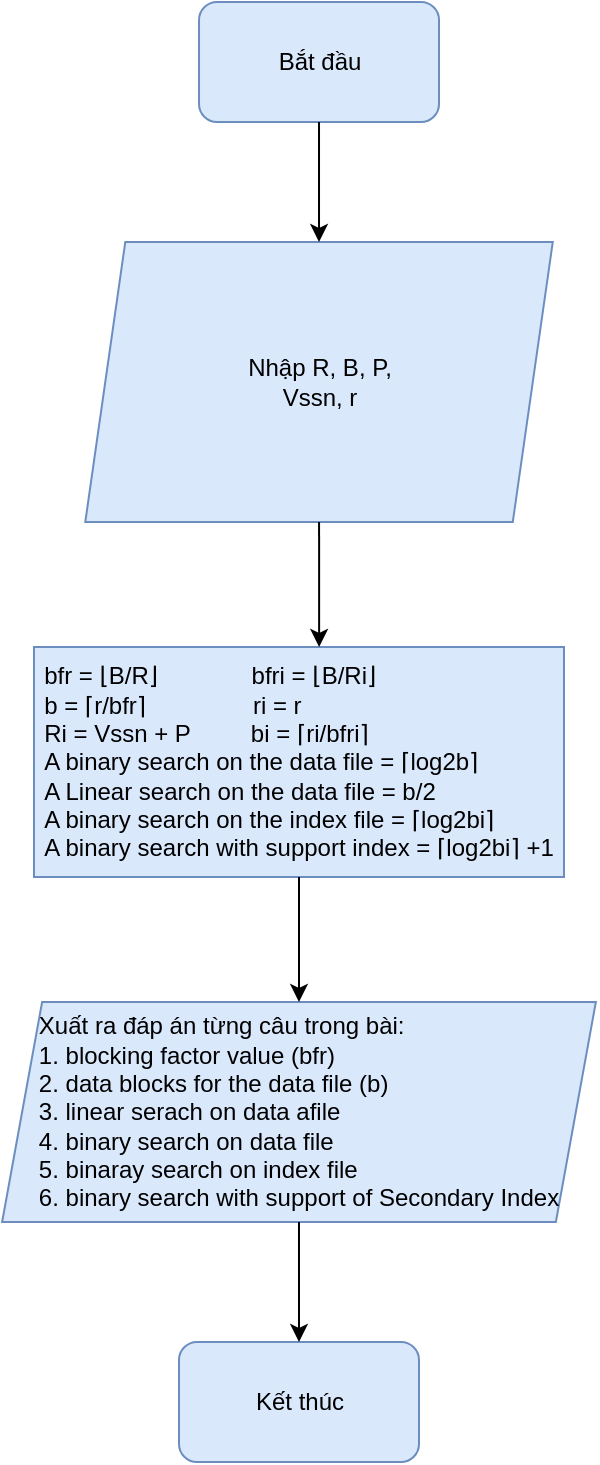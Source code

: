 <mxfile version="16.5.1" type="device"><diagram id="CRp3wrSZ4zTkJjni_525" name="Page-1"><mxGraphModel dx="593" dy="394" grid="1" gridSize="10" guides="1" tooltips="1" connect="1" arrows="1" fold="1" page="1" pageScale="1" pageWidth="850" pageHeight="1100" math="0" shadow="0"><root><mxCell id="0"/><mxCell id="1" parent="0"/><mxCell id="e1soVzcTl73McZKFUhI4-3" value="Bắt đầu" style="rounded=1;whiteSpace=wrap;html=1;fillColor=#dae8fc;strokeColor=#6c8ebf;" parent="1" vertex="1"><mxGeometry x="342.51" y="170" width="120" height="60" as="geometry"/></mxCell><mxCell id="e1soVzcTl73McZKFUhI4-4" value="Nhập R, B, P,&lt;br&gt;Vssn, r" style="shape=parallelogram;perimeter=parallelogramPerimeter;whiteSpace=wrap;html=1;fixedSize=1;fillColor=#dae8fc;strokeColor=#6c8ebf;" parent="1" vertex="1"><mxGeometry x="285.64" y="290" width="233.75" height="140" as="geometry"/></mxCell><mxCell id="e1soVzcTl73McZKFUhI4-5" value="&lt;div style=&quot;text-align: justify&quot;&gt;&lt;span&gt;bfr = ⌊B/R⌋&amp;nbsp;&amp;nbsp; &amp;nbsp; &amp;nbsp; &amp;nbsp; &amp;nbsp; &amp;nbsp; &amp;nbsp;bfri = ⌊B/Ri⌋&lt;/span&gt;&lt;br&gt;&lt;/div&gt;&lt;div style=&quot;text-align: justify&quot;&gt;&lt;span&gt;b = ⌈r/bfr⌉&amp;nbsp; &amp;nbsp; &amp;nbsp; &amp;nbsp; &amp;nbsp; &amp;nbsp; &amp;nbsp; &amp;nbsp; ri = r&lt;/span&gt;&lt;/div&gt;&lt;div style=&quot;text-align: justify&quot;&gt;&lt;span&gt;Ri = Vssn + P&amp;nbsp; &amp;nbsp; &amp;nbsp; &amp;nbsp; &amp;nbsp;bi = ⌈ri/bfri⌉&lt;/span&gt;&lt;/div&gt;&lt;div style=&quot;text-align: justify&quot;&gt;&lt;span&gt;A binary search on the data file = ⌈log2b⌉&lt;/span&gt;&lt;/div&gt;&lt;div style=&quot;text-align: justify&quot;&gt;&lt;span&gt;A Linear search on the data file = b/2&lt;/span&gt;&lt;/div&gt;&lt;div style=&quot;text-align: justify&quot;&gt;&lt;span&gt;A binary search on the index file = ⌈log2bi⌉&lt;/span&gt;&lt;/div&gt;&lt;div style=&quot;text-align: justify&quot;&gt;&lt;span&gt;A binary search with support index = ⌈log2bi⌉ +1&lt;/span&gt;&lt;/div&gt;" style="rounded=0;whiteSpace=wrap;html=1;fillColor=#dae8fc;strokeColor=#6c8ebf;" parent="1" vertex="1"><mxGeometry x="260" y="492.5" width="265" height="115" as="geometry"/></mxCell><mxCell id="e1soVzcTl73McZKFUhI4-8" value="" style="endArrow=classic;html=1;rounded=0;" parent="1" source="e1soVzcTl73McZKFUhI4-3" target="e1soVzcTl73McZKFUhI4-4" edge="1"><mxGeometry width="50" height="50" relative="1" as="geometry"><mxPoint x="370" y="450" as="sourcePoint"/><mxPoint x="420" y="400" as="targetPoint"/></mxGeometry></mxCell><mxCell id="e1soVzcTl73McZKFUhI4-9" value="" style="endArrow=classic;html=1;rounded=0;entryX=0.538;entryY=0;entryDx=0;entryDy=0;entryPerimeter=0;" parent="1" source="e1soVzcTl73McZKFUhI4-4" target="e1soVzcTl73McZKFUhI4-5" edge="1"><mxGeometry width="50" height="50" relative="1" as="geometry"><mxPoint x="380" y="460.0" as="sourcePoint"/><mxPoint x="430" y="410.0" as="targetPoint"/></mxGeometry></mxCell><mxCell id="e1soVzcTl73McZKFUhI4-10" value="&lt;div style=&quot;text-align: justify&quot;&gt;&lt;span&gt;Xuất ra đáp án từng câu trong bài:&lt;/span&gt;&lt;/div&gt;&lt;div style=&quot;text-align: justify&quot;&gt;&lt;span&gt;1. blocking factor value (bfr)&lt;/span&gt;&lt;/div&gt;&lt;div style=&quot;text-align: justify&quot;&gt;&lt;span&gt;2. data blocks for the data file (b)&lt;/span&gt;&lt;/div&gt;&lt;div style=&quot;text-align: justify&quot;&gt;&lt;span&gt;3. linear serach on data afile&lt;/span&gt;&lt;/div&gt;&lt;div style=&quot;text-align: justify&quot;&gt;&lt;span&gt;4. binary search on data file&lt;/span&gt;&lt;/div&gt;&lt;div style=&quot;text-align: justify&quot;&gt;&lt;span&gt;5. binaray search on index file&lt;/span&gt;&lt;/div&gt;&lt;div style=&quot;text-align: justify&quot;&gt;&lt;span&gt;6. binary search with support of Secondary Index&lt;/span&gt;&lt;/div&gt;" style="shape=parallelogram;perimeter=parallelogramPerimeter;whiteSpace=wrap;html=1;fixedSize=1;fillColor=#dae8fc;strokeColor=#6c8ebf;align=center;" parent="1" vertex="1"><mxGeometry x="244.06" y="670" width="296.87" height="110" as="geometry"/></mxCell><mxCell id="e1soVzcTl73McZKFUhI4-11" value="" style="endArrow=classic;html=1;rounded=0;" parent="1" source="e1soVzcTl73McZKFUhI4-5" target="e1soVzcTl73McZKFUhI4-10" edge="1"><mxGeometry width="50" height="50" relative="1" as="geometry"><mxPoint x="412.538" y="460" as="sourcePoint"/><mxPoint x="412.57" y="502" as="targetPoint"/></mxGeometry></mxCell><mxCell id="e1soVzcTl73McZKFUhI4-12" value="Kết thúc" style="rounded=1;whiteSpace=wrap;html=1;fillColor=#dae8fc;strokeColor=#6c8ebf;" parent="1" vertex="1"><mxGeometry x="332.5" y="840" width="120" height="60" as="geometry"/></mxCell><mxCell id="e1soVzcTl73McZKFUhI4-13" value="" style="endArrow=classic;html=1;rounded=0;" parent="1" source="e1soVzcTl73McZKFUhI4-10" target="e1soVzcTl73McZKFUhI4-12" edge="1"><mxGeometry width="50" height="50" relative="1" as="geometry"><mxPoint x="402.498" y="617" as="sourcePoint"/><mxPoint x="402.497" y="680" as="targetPoint"/></mxGeometry></mxCell></root></mxGraphModel></diagram></mxfile>